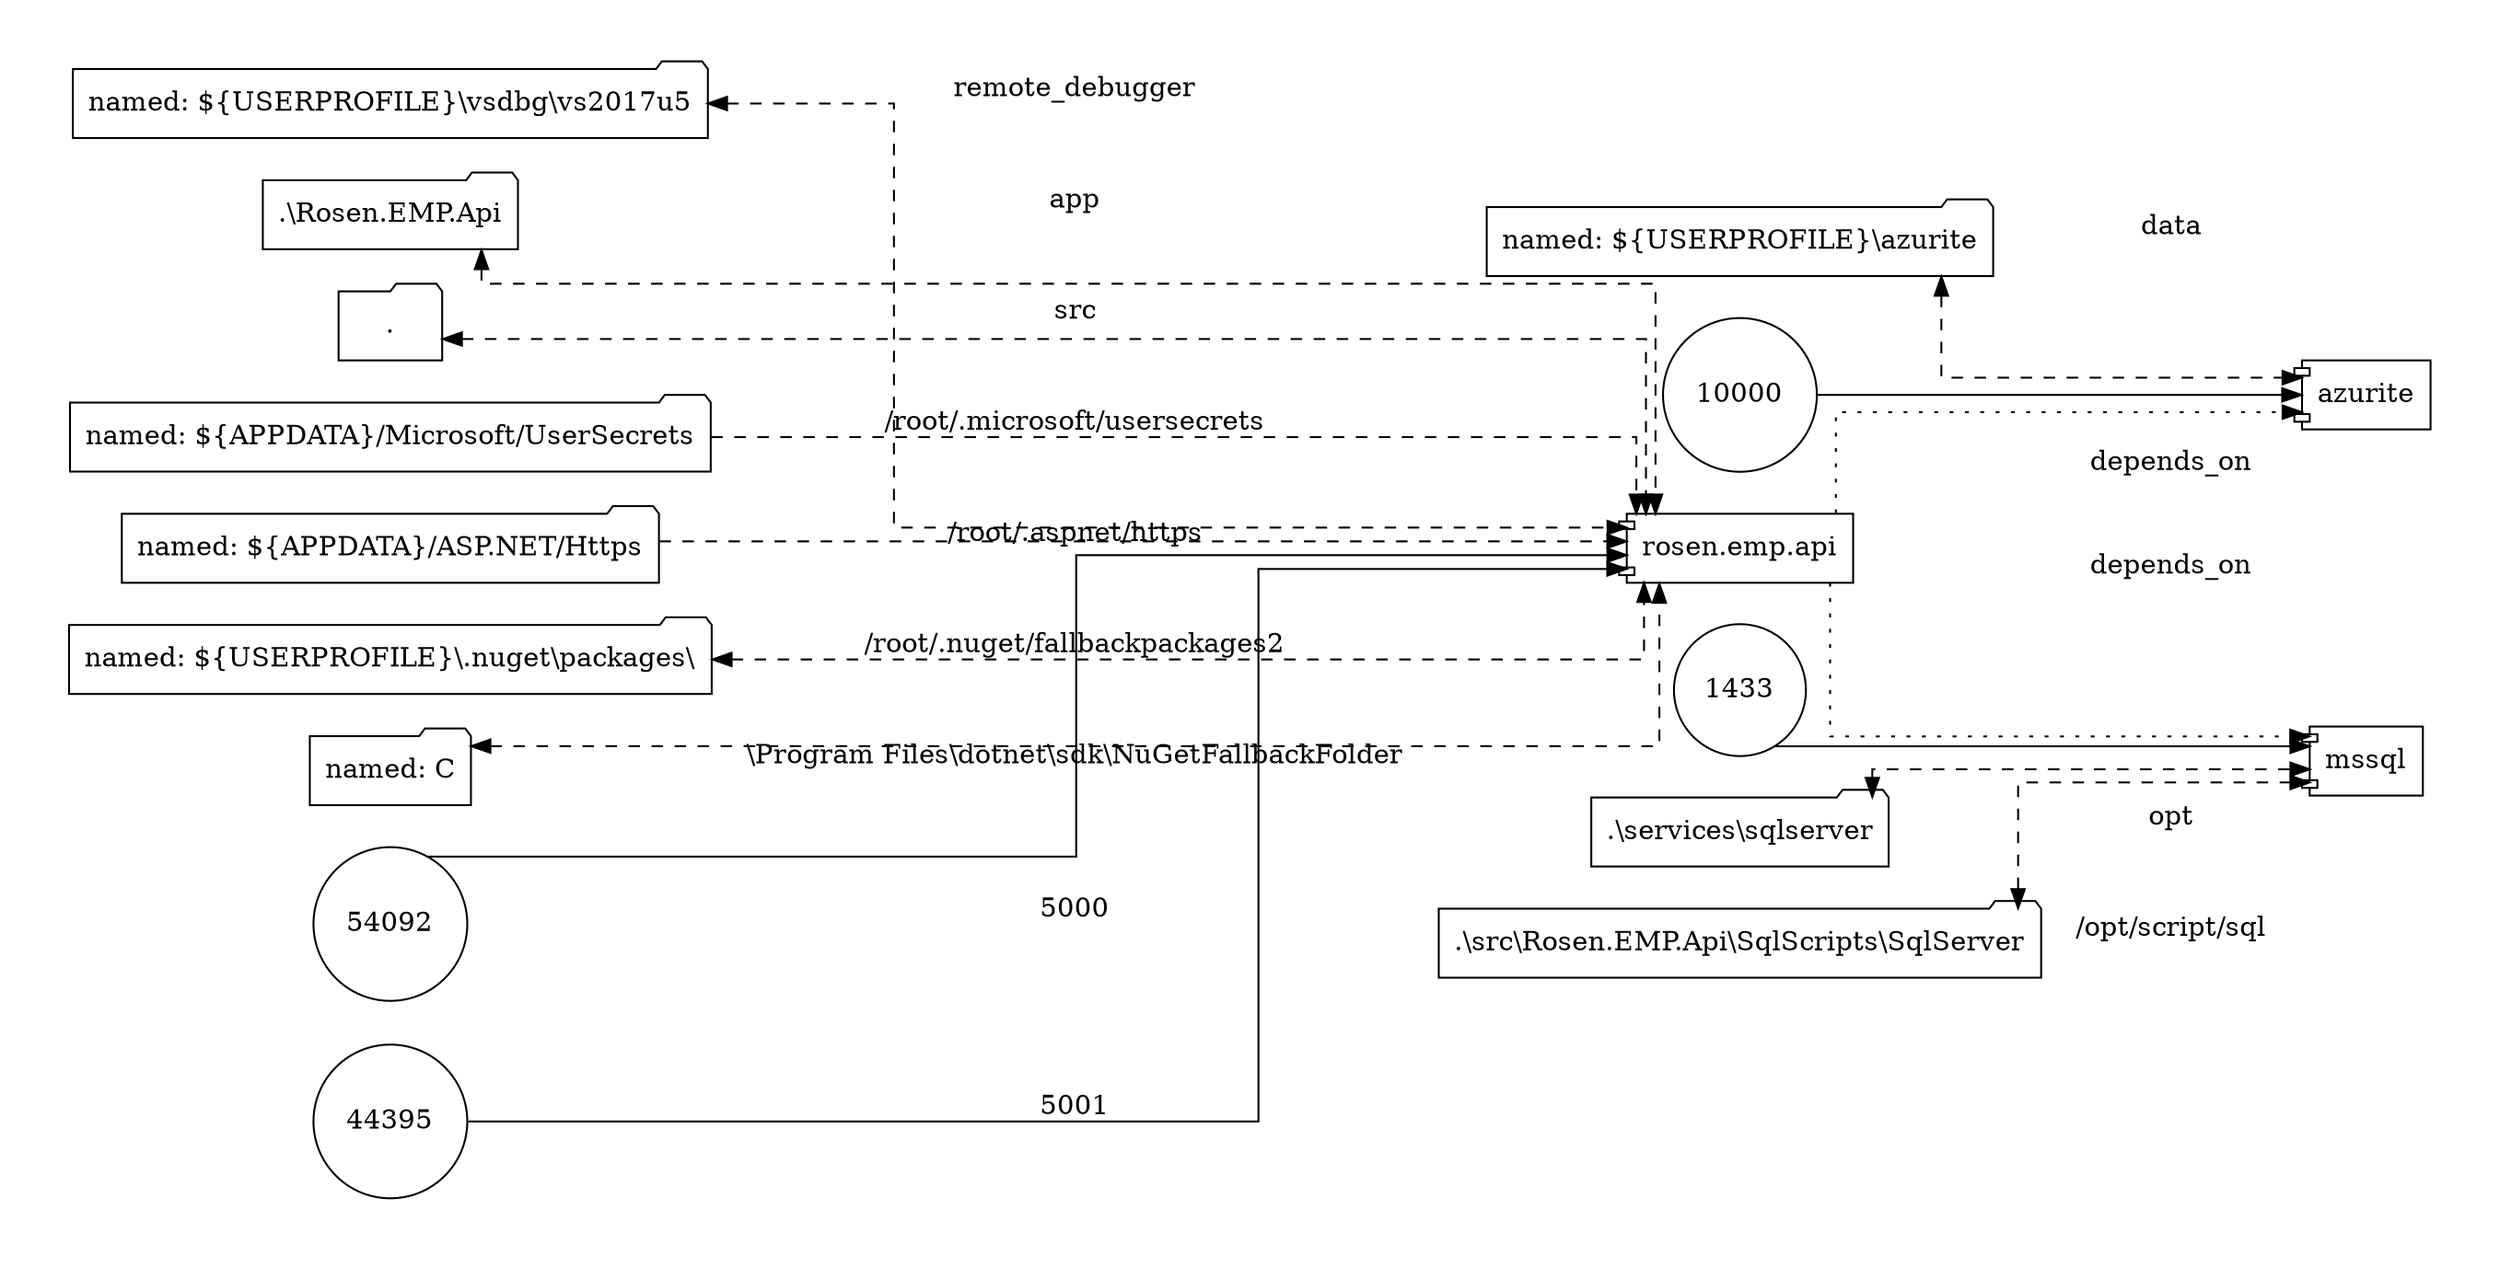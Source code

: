 digraph G {
  graph [bgcolor="#ffffff" pad=0.5 ratio="fill"]
  rankdir="LR"
  splines=ortho;nodesep=0.3
  "azurite" [shape="component"]
  "named: ${USERPROFILE}\\azurite" [shape="folder"]
  10000 [shape="circle"]
  "mssql" [shape="component"]
  ".\\services\\sqlserver" [shape="folder"]
  ".\\src\\Rosen.EMP.Api\\SqlScripts\\SqlServer" [shape="folder"]
  1433 [shape="circle"]
  "rosen.emp.api" [shape="component"]
  "named: ${USERPROFILE}\\vsdbg\\vs2017u5" [shape="folder"]
  ".\\Rosen.EMP.Api" [shape="folder"]
  "." [shape="folder"]
  "named: ${APPDATA}/Microsoft/UserSecrets" [shape="folder"]
  "named: ${APPDATA}/ASP.NET/Https" [shape="folder"]
  "named: ${USERPROFILE}\\.nuget\\packages\\" [shape="folder"]
  "named: C" [shape="folder"]
  54092 [shape="circle"]
  44395 [shape="circle"]
  "named: ${USERPROFILE}\\azurite" -> "azurite" [style="dashed" label="data" dir="both"]
  10000 -> "azurite" [style="solid"]
  ".\\services\\sqlserver" -> "mssql" [style="dashed" label="opt" dir="both"]
  ".\\src\\Rosen.EMP.Api\\SqlScripts\\SqlServer" -> "mssql" [style="dashed" label="/opt/script/sql" dir="both"]
  1433 -> "mssql" [style="solid"]
  "rosen.emp.api" -> "azurite" [style="dotted" label="depends_on"]
  "rosen.emp.api" -> "mssql" [style="dotted" label="depends_on" labeljust="l"]
  "named: ${USERPROFILE}\\vsdbg\\vs2017u5" -> "rosen.emp.api" [style="dashed" label="remote_debugger" dir="both"]
  ".\\Rosen.EMP.Api" -> "rosen.emp.api" [style="dashed" label="app" dir="both"]
  "." -> "rosen.emp.api" [style="dashed" label="src" dir="both"]
  "named: ${APPDATA}/Microsoft/UserSecrets" -> "rosen.emp.api" [style="dashed" label="/root/.microsoft/usersecrets"]
  "named: ${APPDATA}/ASP.NET/Https" -> "rosen.emp.api" [style="dashed" label="/root/.aspnet/https"]
  "named: ${USERPROFILE}\\.nuget\\packages\\" -> "rosen.emp.api" [style="dashed" label="/root/.nuget/fallbackpackages2" dir="both"]
  "named: C" -> "rosen.emp.api" [style="dashed" label="\\Program Files\\dotnet\\sdk\\NuGetFallbackFolder" dir="both"]
  54092 -> "rosen.emp.api" [style="solid" label=5000]
  44395 -> "rosen.emp.api" [style="solid" label=5001]
}
